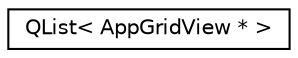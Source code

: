 digraph "类继承关系图"
{
  edge [fontname="Helvetica",fontsize="10",labelfontname="Helvetica",labelfontsize="10"];
  node [fontname="Helvetica",fontsize="10",shape=record];
  rankdir="LR";
  Node0 [label="QList\< AppGridView * \>",height=0.2,width=0.4,color="black", fillcolor="white", style="filled",URL="$class_q_list.html"];
}
